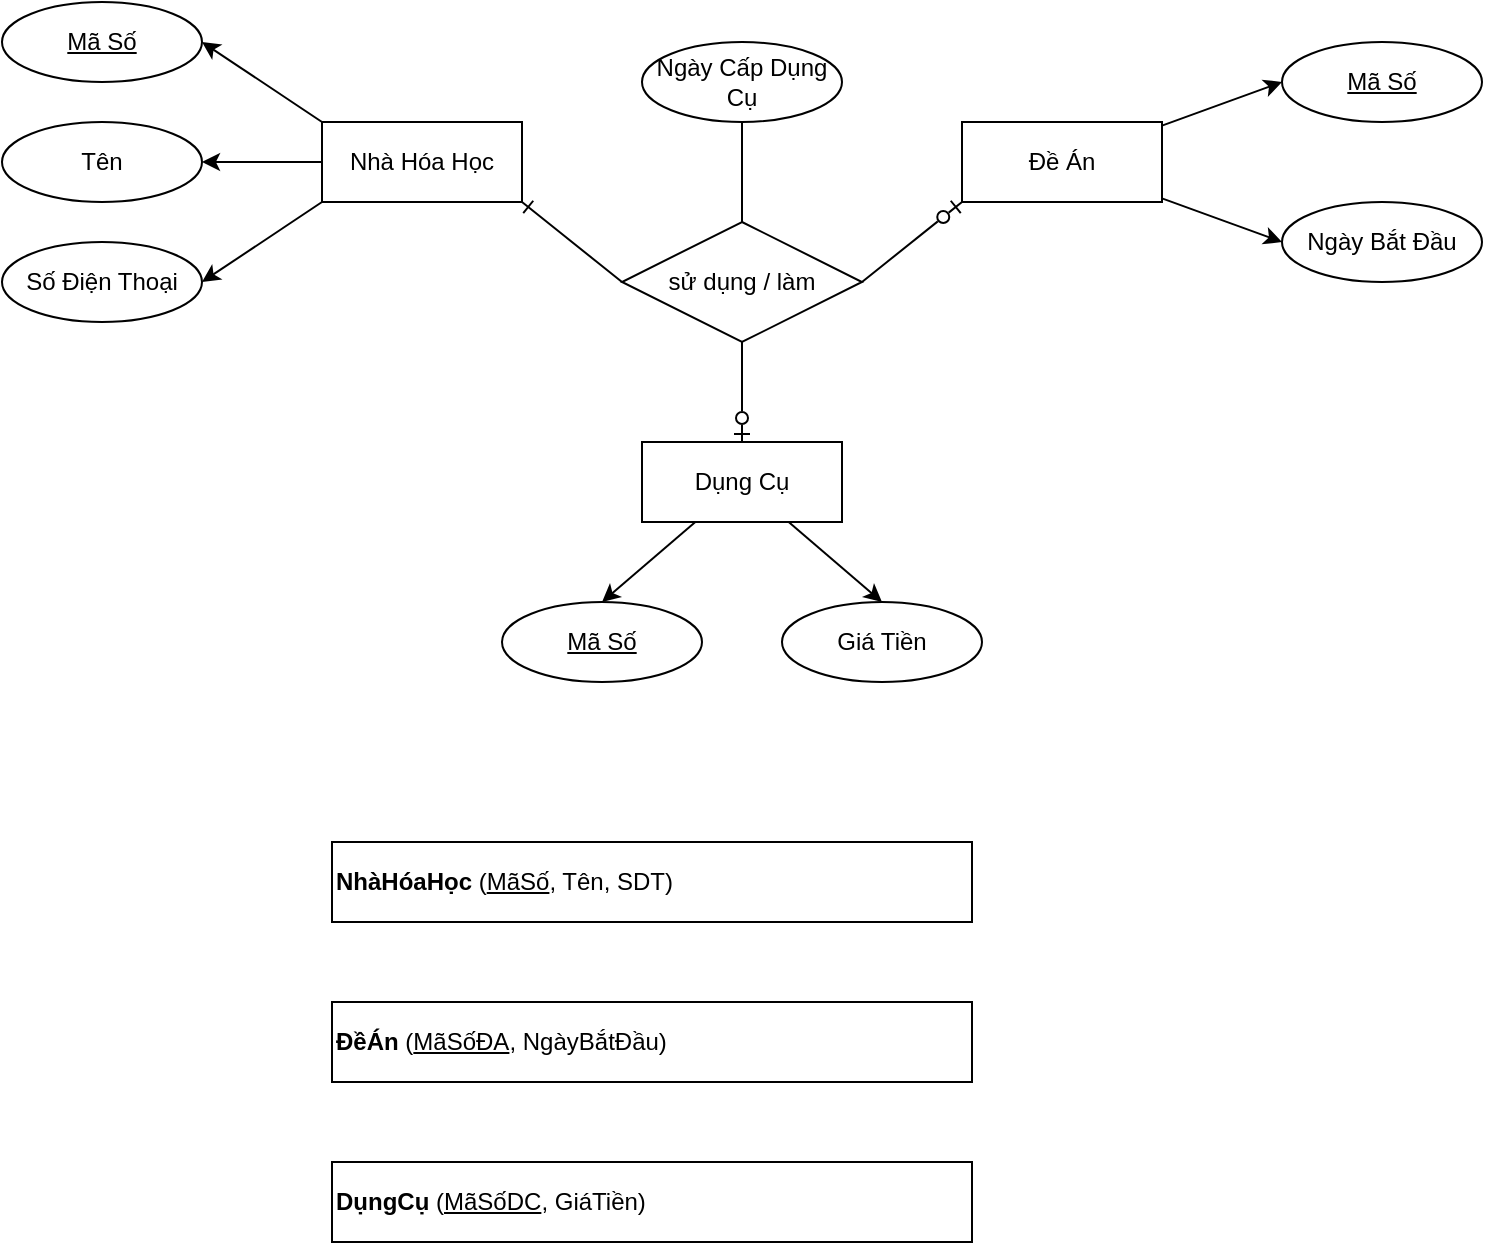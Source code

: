 <mxfile version="15.5.5" type="google"><diagram id="JRvKtiR5TNKJZF_4gu3F" name="Page-1"><mxGraphModel dx="1065" dy="476" grid="1" gridSize="10" guides="1" tooltips="1" connect="1" arrows="1" fold="1" page="1" pageScale="1" pageWidth="850" pageHeight="1100" math="0" shadow="0"><root><mxCell id="0"/><mxCell id="1" parent="0"/><mxCell id="idKZ5hH2-kMQED4Bposi-1" value="Nhà Hóa Học" style="whiteSpace=wrap;html=1;align=center;" parent="1" vertex="1"><mxGeometry x="215" y="160" width="100" height="40" as="geometry"/></mxCell><mxCell id="idKZ5hH2-kMQED4Bposi-19" style="edgeStyle=none;rounded=0;orthogonalLoop=1;jettySize=auto;html=1;entryX=0;entryY=0.5;entryDx=0;entryDy=0;startArrow=none;startFill=0;endArrow=classic;endFill=1;" parent="1" source="idKZ5hH2-kMQED4Bposi-2" target="idKZ5hH2-kMQED4Bposi-15" edge="1"><mxGeometry relative="1" as="geometry"/></mxCell><mxCell id="idKZ5hH2-kMQED4Bposi-20" style="edgeStyle=none;rounded=0;orthogonalLoop=1;jettySize=auto;html=1;entryX=0;entryY=0.5;entryDx=0;entryDy=0;startFill=0;endFill=1;" parent="1" source="idKZ5hH2-kMQED4Bposi-2" target="idKZ5hH2-kMQED4Bposi-16" edge="1"><mxGeometry relative="1" as="geometry"/></mxCell><mxCell id="idKZ5hH2-kMQED4Bposi-2" value="Đề Án" style="whiteSpace=wrap;html=1;align=center;" parent="1" vertex="1"><mxGeometry x="535" y="160" width="100" height="40" as="geometry"/></mxCell><mxCell id="idKZ5hH2-kMQED4Bposi-24" style="edgeStyle=none;rounded=0;orthogonalLoop=1;jettySize=auto;html=1;entryX=0.5;entryY=0;entryDx=0;entryDy=0;startFill=0;endFill=1;" parent="1" source="idKZ5hH2-kMQED4Bposi-3" target="idKZ5hH2-kMQED4Bposi-23" edge="1"><mxGeometry relative="1" as="geometry"/></mxCell><mxCell id="idKZ5hH2-kMQED4Bposi-25" style="edgeStyle=none;rounded=0;orthogonalLoop=1;jettySize=auto;html=1;entryX=0.5;entryY=0;entryDx=0;entryDy=0;startFill=0;endFill=1;" parent="1" source="idKZ5hH2-kMQED4Bposi-3" target="idKZ5hH2-kMQED4Bposi-22" edge="1"><mxGeometry relative="1" as="geometry"/></mxCell><mxCell id="idKZ5hH2-kMQED4Bposi-3" value="Dụng Cụ" style="whiteSpace=wrap;html=1;align=center;" parent="1" vertex="1"><mxGeometry x="375" y="320" width="100" height="40" as="geometry"/></mxCell><mxCell id="idKZ5hH2-kMQED4Bposi-5" value="Mã Số" style="ellipse;whiteSpace=wrap;html=1;align=center;fontStyle=4" parent="1" vertex="1"><mxGeometry x="55" y="100" width="100" height="40" as="geometry"/></mxCell><mxCell id="idKZ5hH2-kMQED4Bposi-13" style="edgeStyle=none;rounded=0;orthogonalLoop=1;jettySize=auto;html=1;entryX=0;entryY=0.5;entryDx=0;entryDy=0;startArrow=classic;startFill=1;endArrow=none;" parent="1" source="idKZ5hH2-kMQED4Bposi-6" target="idKZ5hH2-kMQED4Bposi-1" edge="1"><mxGeometry relative="1" as="geometry"/></mxCell><mxCell id="idKZ5hH2-kMQED4Bposi-6" value="Tên" style="ellipse;whiteSpace=wrap;html=1;align=center;" parent="1" vertex="1"><mxGeometry x="55" y="160" width="100" height="40" as="geometry"/></mxCell><mxCell id="idKZ5hH2-kMQED4Bposi-14" style="edgeStyle=none;rounded=0;orthogonalLoop=1;jettySize=auto;html=1;entryX=0;entryY=1;entryDx=0;entryDy=0;startArrow=classic;startFill=1;endArrow=none;exitX=1;exitY=0.5;exitDx=0;exitDy=0;" parent="1" source="idKZ5hH2-kMQED4Bposi-7" target="idKZ5hH2-kMQED4Bposi-1" edge="1"><mxGeometry relative="1" as="geometry"/></mxCell><mxCell id="idKZ5hH2-kMQED4Bposi-7" value="Số Điện Thoại" style="ellipse;whiteSpace=wrap;html=1;align=center;" parent="1" vertex="1"><mxGeometry x="55" y="220" width="100" height="40" as="geometry"/></mxCell><mxCell id="idKZ5hH2-kMQED4Bposi-9" value="" style="endArrow=none;html=1;rounded=0;exitX=1;exitY=0.5;exitDx=0;exitDy=0;entryX=0;entryY=0;entryDx=0;entryDy=0;startArrow=classic;startFill=1;" parent="1" source="idKZ5hH2-kMQED4Bposi-5" target="idKZ5hH2-kMQED4Bposi-1" edge="1"><mxGeometry relative="1" as="geometry"><mxPoint x="285" y="190" as="sourcePoint"/><mxPoint x="445" y="190" as="targetPoint"/></mxGeometry></mxCell><mxCell id="idKZ5hH2-kMQED4Bposi-15" value="Mã Số" style="ellipse;whiteSpace=wrap;html=1;align=center;fontStyle=4" parent="1" vertex="1"><mxGeometry x="695" y="120" width="100" height="40" as="geometry"/></mxCell><mxCell id="idKZ5hH2-kMQED4Bposi-16" value="Ngày Bắt Đầu" style="ellipse;whiteSpace=wrap;html=1;align=center;" parent="1" vertex="1"><mxGeometry x="695" y="200" width="100" height="40" as="geometry"/></mxCell><mxCell id="idKZ5hH2-kMQED4Bposi-22" value="Mã Số" style="ellipse;whiteSpace=wrap;html=1;align=center;fontStyle=4" parent="1" vertex="1"><mxGeometry x="305" y="400" width="100" height="40" as="geometry"/></mxCell><mxCell id="idKZ5hH2-kMQED4Bposi-23" value="Giá Tiền" style="ellipse;whiteSpace=wrap;html=1;align=center;" parent="1" vertex="1"><mxGeometry x="445" y="400" width="100" height="40" as="geometry"/></mxCell><mxCell id="idKZ5hH2-kMQED4Bposi-26" value="sử dụng / làm" style="shape=rhombus;perimeter=rhombusPerimeter;whiteSpace=wrap;html=1;align=center;" parent="1" vertex="1"><mxGeometry x="365" y="210" width="120" height="60" as="geometry"/></mxCell><mxCell id="idKZ5hH2-kMQED4Bposi-27" value="" style="endArrow=none;html=1;rounded=0;exitX=1;exitY=1;exitDx=0;exitDy=0;entryX=0;entryY=0.5;entryDx=0;entryDy=0;startArrow=ERone;startFill=0;" parent="1" source="idKZ5hH2-kMQED4Bposi-1" target="idKZ5hH2-kMQED4Bposi-26" edge="1"><mxGeometry relative="1" as="geometry"><mxPoint x="255" y="290" as="sourcePoint"/><mxPoint x="415" y="290" as="targetPoint"/></mxGeometry></mxCell><mxCell id="idKZ5hH2-kMQED4Bposi-28" value="" style="endArrow=ERzeroToOne;html=1;rounded=0;entryX=0;entryY=1;entryDx=0;entryDy=0;exitX=1;exitY=0.5;exitDx=0;exitDy=0;endFill=0;" parent="1" source="idKZ5hH2-kMQED4Bposi-26" target="idKZ5hH2-kMQED4Bposi-2" edge="1"><mxGeometry relative="1" as="geometry"><mxPoint x="470" y="210" as="sourcePoint"/><mxPoint x="520" y="250" as="targetPoint"/></mxGeometry></mxCell><mxCell id="idKZ5hH2-kMQED4Bposi-29" value="" style="endArrow=ERzeroToOne;html=1;rounded=0;entryX=0.5;entryY=0;entryDx=0;entryDy=0;exitX=0.5;exitY=1;exitDx=0;exitDy=0;endFill=0;" parent="1" source="idKZ5hH2-kMQED4Bposi-26" target="idKZ5hH2-kMQED4Bposi-3" edge="1"><mxGeometry relative="1" as="geometry"><mxPoint x="325" y="270" as="sourcePoint"/><mxPoint x="485" y="270" as="targetPoint"/></mxGeometry></mxCell><mxCell id="idKZ5hH2-kMQED4Bposi-31" value="Ngày Cấp Dụng Cụ" style="ellipse;whiteSpace=wrap;html=1;align=center;" parent="1" vertex="1"><mxGeometry x="375" y="120" width="100" height="40" as="geometry"/></mxCell><mxCell id="idKZ5hH2-kMQED4Bposi-32" value="" style="endArrow=none;html=1;rounded=0;entryX=0.5;entryY=0;entryDx=0;entryDy=0;exitX=0.5;exitY=1;exitDx=0;exitDy=0;" parent="1" source="idKZ5hH2-kMQED4Bposi-31" target="idKZ5hH2-kMQED4Bposi-26" edge="1"><mxGeometry relative="1" as="geometry"><mxPoint x="425" y="150" as="sourcePoint"/><mxPoint x="415" y="165" as="targetPoint"/></mxGeometry></mxCell><mxCell id="QZ0DJEl1sKPPhkYXWemu-1" value="&lt;b&gt;NhàHóaHọc&amp;nbsp;&lt;/b&gt;(&lt;u&gt;MãSố&lt;/u&gt;, Tên, SDT)" style="rounded=0;whiteSpace=wrap;html=1;movable=1;resizable=1;rotatable=1;deletable=1;editable=1;connectable=1;align=left;" vertex="1" parent="1"><mxGeometry x="220" y="520" width="320" height="40" as="geometry"/></mxCell><mxCell id="QZ0DJEl1sKPPhkYXWemu-2" value="&lt;b&gt;ĐềÁn&amp;nbsp;&lt;/b&gt;(&lt;u&gt;MãSốĐA&lt;/u&gt;, NgàyBắtĐầu)" style="rounded=0;whiteSpace=wrap;html=1;movable=1;resizable=1;rotatable=1;deletable=1;editable=1;connectable=1;align=left;" vertex="1" parent="1"><mxGeometry x="220" y="600" width="320" height="40" as="geometry"/></mxCell><mxCell id="QZ0DJEl1sKPPhkYXWemu-3" value="&lt;b&gt;DụngCụ&amp;nbsp;&lt;/b&gt;(&lt;u&gt;MãSốDC&lt;/u&gt;, GiáTiền)" style="rounded=0;whiteSpace=wrap;html=1;movable=1;resizable=1;rotatable=1;deletable=1;editable=1;connectable=1;align=left;" vertex="1" parent="1"><mxGeometry x="220" y="680" width="320" height="40" as="geometry"/></mxCell></root></mxGraphModel></diagram></mxfile>